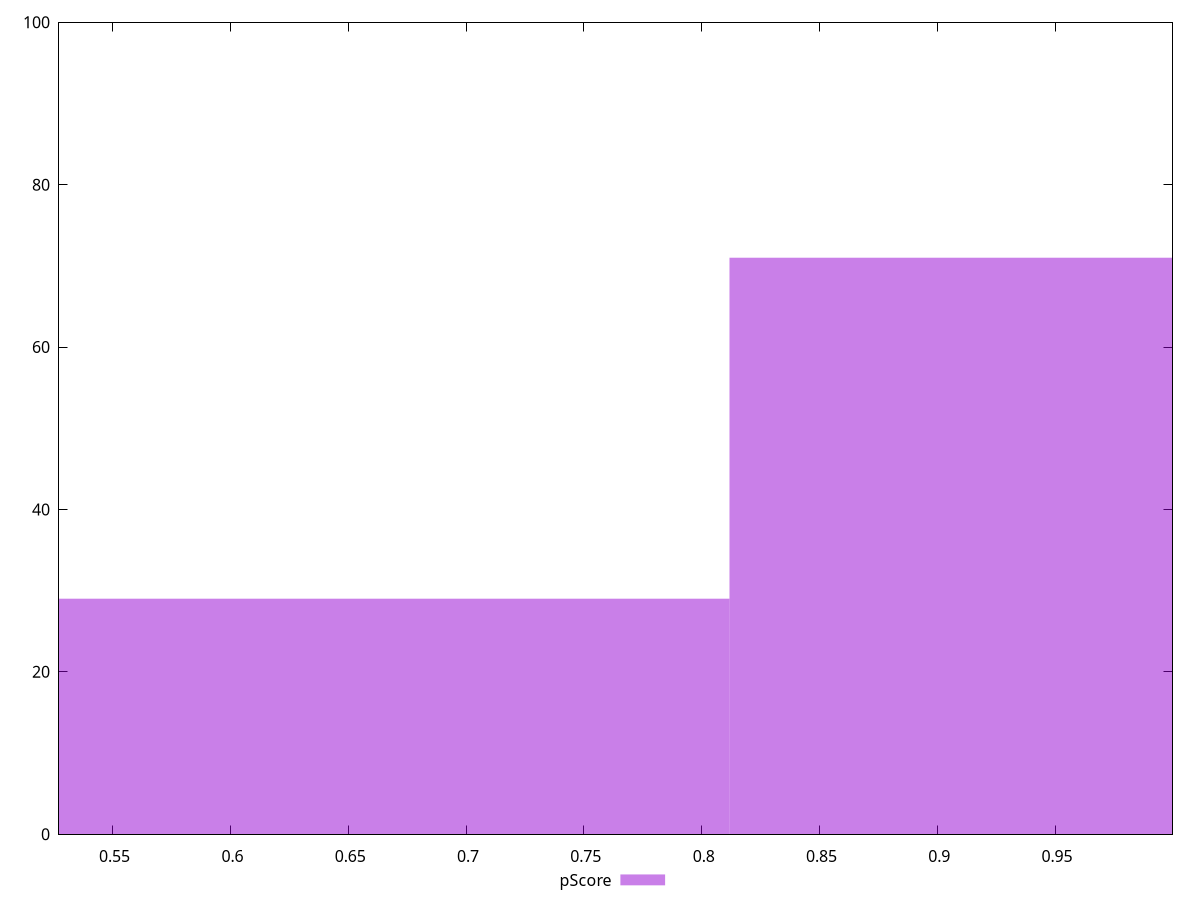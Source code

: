 reset

$pScore <<EOF
0.9741719153793598 71
0.6494479435862398 29
EOF

set key outside below
set boxwidth 0.3247239717931199
set xrange [0.5272444526925206:0.999838410258644]
set yrange [0:100]
set trange [0:100]
set style fill transparent solid 0.5 noborder
set terminal svg size 640, 490 enhanced background rgb 'white'
set output "report/report_00029_2021-02-24T13-36-40.390Z/first-cpu-idle/samples/music/pScore/histogram.svg"

plot $pScore title "pScore" with boxes

reset
